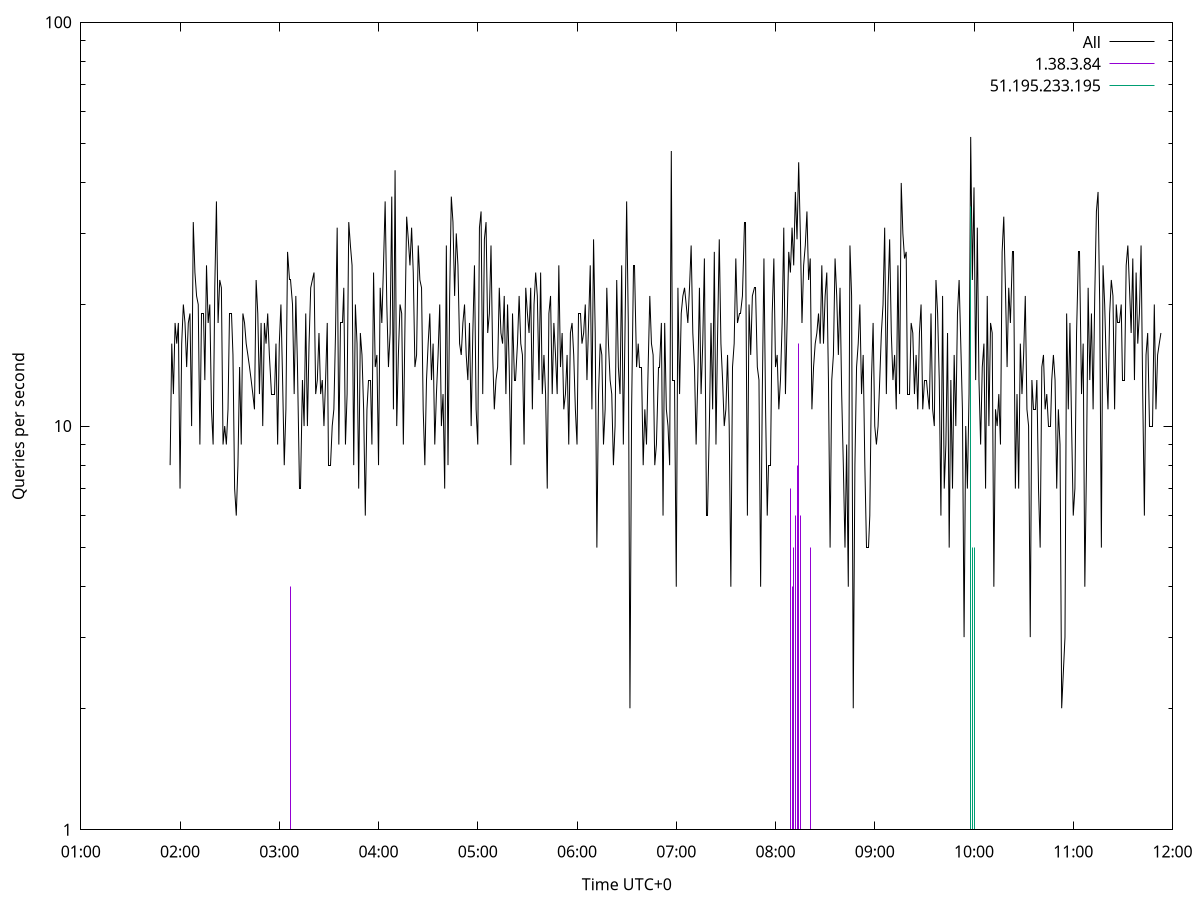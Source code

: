 set terminal pngcairo size 1024,768
set output 'Sun Jan  7 22:01:54 2024.png'
set ylabel 'Queries per second'
set xlabel 'Time UTC+0'
set xdata time
set timefmt "%s"
set log y
plot \
'-' using 1:2 linecolor 0 linetype 2 with lines title 'All', \
'-' using 1:2 linecolor 1 linetype 3 with impulses title "1.38.3.84", \
'-' using 1:2 linecolor 2 linetype 3 with impulses title "51.195.233.195"
1704639714 8
1704639715 16
1704639716 12
1704639717 18
1704639718 16
1704639719 18
1704639720 7
1704639721 16
1704639722 20
1704639723 18
1704639724 14
1704639725 18
1704639726 19
1704639727 10
1704639728 32
1704639729 24
1704639730 21
1704639731 20
1704639732 9
1704639733 19
1704639734 19
1704639735 13
1704639736 25
1704639737 18
1704639738 20
1704639739 11
1704639740 9
1704639741 22
1704639742 36
1704639743 18
1704639744 23
1704639745 22
1704639746 9
1704639747 10
1704639748 9
1704639749 11
1704639750 19
1704639751 19
1704639752 15
1704639753 7
1704639754 6
1704639755 8
1704639756 14
1704639757 9
1704639758 19
1704639759 18
1704639760 16
1704639761 15
1704639762 14
1704639763 13
1704639764 12
1704639765 11
1704639766 23
1704639767 19
1704639768 12
1704639769 18
1704639770 10
1704639771 18
1704639772 16
1704639773 19
1704639774 15
1704639775 12
1704639776 12
1704639777 12
1704639778 16
1704639779 9
1704639780 16
1704639781 20
1704639782 13
1704639783 8
1704639784 11
1704639785 27
1704639786 23
1704639787 23
1704639788 20
1704639789 12
1704639790 21
1704639791 14
1704639792 7
1704639793 7
1704639794 13
1704639795 10
1704639796 19
1704639797 10
1704639798 16
1704639799 22
1704639800 23
1704639801 24
1704639802 12
1704639803 13
1704639804 17
1704639805 12
1704639806 13
1704639807 10
1704639808 13
1704639809 18
1704639810 8
1704639811 8
1704639812 10
1704639813 11
1704639814 17
1704639815 31
1704639816 9
1704639817 18
1704639818 18
1704639819 22
1704639820 9
1704639821 12
1704639822 32
1704639823 28
1704639824 25
1704639825 8
1704639826 20
1704639827 16
1704639828 7
1704639829 17
1704639830 15
1704639831 11
1704639832 6
1704639833 11
1704639834 13
1704639835 13
1704639836 9
1704639837 24
1704639838 14
1704639839 15
1704639840 8
1704639841 22
1704639842 18
1704639843 25
1704639844 36
1704639845 20
1704639846 14
1704639847 17
1704639848 37
1704639849 11
1704639850 43
1704639851 10
1704639852 15
1704639853 20
1704639854 19
1704639855 9
1704639856 18
1704639857 33
1704639858 29
1704639859 25
1704639860 31
1704639861 24
1704639862 14
1704639863 15
1704639864 28
1704639865 23
1704639866 22
1704639867 11
1704639868 8
1704639869 13
1704639870 16
1704639871 19
1704639872 13
1704639873 16
1704639874 9
1704639875 12
1704639876 15
1704639877 20
1704639878 10
1704639879 12
1704639880 7
1704639881 28
1704639882 8
1704639883 21
1704639884 37
1704639885 32
1704639886 21
1704639887 30
1704639888 25
1704639889 16
1704639890 15
1704639891 18
1704639892 20
1704639893 15
1704639894 13
1704639895 18
1704639896 10
1704639897 17
1704639898 25
1704639899 11
1704639900 9
1704639901 31
1704639902 34
1704639903 12
1704639904 29
1704639905 32
1704639906 17
1704639907 19
1704639908 28
1704639909 15
1704639910 11
1704639911 13
1704639912 14
1704639913 22
1704639914 17
1704639915 16
1704639916 21
1704639917 12
1704639918 20
1704639919 14
1704639920 8
1704639921 19
1704639922 13
1704639923 13
1704639924 16
1704639925 21
1704639926 16
1704639927 15
1704639928 9
1704639929 22
1704639930 19
1704639931 17
1704639932 22
1704639933 11
1704639934 20
1704639935 24
1704639936 21
1704639937 13
1704639938 24
1704639939 12
1704639940 15
1704639941 12
1704639942 7
1704639943 19
1704639944 21
1704639945 12
1704639946 18
1704639947 15
1704639948 12
1704639949 25
1704639950 14
1704639951 17
1704639952 11
1704639953 12
1704639954 15
1704639955 9
1704639956 17
1704639957 18
1704639958 15
1704639959 11
1704639960 9
1704639961 19
1704639962 19
1704639963 16
1704639964 17
1704639965 20
1704639966 13
1704639967 18
1704639968 25
1704639969 11
1704639970 29
1704639971 17
1704639972 5
1704639973 12
1704639974 16
1704639975 15
1704639976 9
1704639977 11
1704639978 22
1704639979 16
1704639980 13
1704639981 12
1704639982 8
1704639983 10
1704639984 23
1704639985 14
1704639986 12
1704639987 25
1704639988 9
1704639989 17
1704639990 36
1704639991 18
1704639992 2
1704639993 11
1704639994 25
1704639995 25
1704639996 14
1704639997 16
1704639998 14
1704639999 14
1704640000 8
1704640001 11
1704640002 9
1704640003 14
1704640004 21
1704640005 16
1704640006 15
1704640007 8
1704640008 9
1704640009 14
1704640010 14
1704640011 18
1704640012 6
1704640013 18
1704640014 11
1704640015 10
1704640016 8
1704640017 48
1704640018 13
1704640019 13
1704640020 4
1704640021 22
1704640022 12
1704640023 19
1704640024 21
1704640025 22
1704640026 20
1704640027 18
1704640028 22
1704640029 28
1704640030 17
1704640031 14
1704640032 9
1704640033 13
1704640034 22
1704640035 12
1704640036 16
1704640037 26
1704640038 6
1704640039 6
1704640040 10
1704640041 18
1704640042 11
1704640043 27
1704640044 9
1704640045 17
1704640046 29
1704640047 16
1704640048 13
1704640049 10
1704640050 11
1704640051 15
1704640052 10
1704640053 4
1704640054 14
1704640055 16
1704640056 26
1704640057 18
1704640058 19
1704640059 19
1704640060 21
1704640061 32
1704640062 32
1704640063 6
1704640064 20
1704640065 15
1704640066 21
1704640067 22
1704640068 22
1704640069 14
1704640070 13
1704640071 4
1704640072 12
1704640073 26
1704640074 11
1704640075 6
1704640076 8
1704640077 8
1704640078 19
1704640079 26
1704640080 14
1704640081 15
1704640082 11
1704640083 13
1704640084 18
1704640085 31
1704640086 12
1704640087 18
1704640088 27
1704640089 24
1704640090 31
1704640091 25
1704640092 38
1704640093 29
1704640094 45
1704640095 30
1704640096 18
1704640097 25
1704640098 28
1704640099 34
1704640100 23
1704640101 26
1704640102 11
1704640103 14
1704640104 16
1704640105 17
1704640106 19
1704640107 16
1704640108 25
1704640109 16
1704640110 21
1704640111 24
1704640112 13
1704640113 5
1704640114 13
1704640115 15
1704640116 26
1704640117 21
1704640118 15
1704640119 22
1704640120 12
1704640121 8
1704640122 5
1704640123 9
1704640124 4
1704640125 28
1704640126 21
1704640127 2
1704640128 8
1704640129 14
1704640130 16
1704640131 20
1704640132 12
1704640133 15
1704640134 8
1704640135 5
1704640136 5
1704640137 6
1704640138 13
1704640139 18
1704640140 10
1704640141 9
1704640142 10
1704640143 13
1704640144 17
1704640145 20
1704640146 31
1704640147 12
1704640148 21
1704640149 29
1704640150 17
1704640151 13
1704640152 15
1704640153 11
1704640154 25
1704640155 12
1704640156 40
1704640157 30
1704640158 26
1704640159 27
1704640160 12
1704640161 12
1704640162 18
1704640163 17
1704640164 12
1704640165 15
1704640166 11
1704640167 17
1704640168 20
1704640169 11
1704640170 13
1704640171 13
1704640172 12
1704640173 11
1704640174 19
1704640175 11
1704640176 10
1704640177 23
1704640178 19
1704640179 13
1704640180 6
1704640181 21
1704640182 7
1704640183 9
1704640184 17
1704640185 5
1704640186 13
1704640187 7
1704640188 15
1704640189 10
1704640190 19
1704640191 23
1704640192 16
1704640193 11
1704640194 3
1704640195 10
1704640196 7
1704640197 12
1704640198 52
1704640199 23
1704640200 39
1704640201 13
1704640202 31
1704640203 13
1704640204 9
1704640205 14
1704640206 16
1704640207 7
1704640208 21
1704640209 10
1704640210 18
1704640211 17
1704640212 4
1704640213 11
1704640214 10
1704640215 12
1704640216 9
1704640217 27
1704640218 33
1704640219 22
1704640220 14
1704640221 22
1704640222 18
1704640223 27
1704640224 27
1704640225 7
1704640226 12
1704640227 7
1704640228 16
1704640229 12
1704640230 15
1704640231 21
1704640232 11
1704640233 10
1704640234 3
1704640235 13
1704640236 11
1704640237 11
1704640238 13
1704640239 7
1704640240 5
1704640241 14
1704640242 15
1704640243 11
1704640244 12
1704640245 10
1704640246 10
1704640247 13
1704640248 15
1704640249 13
1704640250 7
1704640251 11
1704640252 9
1704640253 2
1704640255 3
1704640256 19
1704640257 11
1704640258 18
1704640259 10
1704640260 6
1704640261 7
1704640262 17
1704640263 27
1704640264 27
1704640265 12
1704640266 16
1704640267 4
1704640268 8
1704640269 22
1704640270 13
1704640271 19
1704640272 11
1704640273 21
1704640274 34
1704640275 38
1704640276 20
1704640277 5
1704640278 25
1704640279 20
1704640280 14
1704640281 11
1704640282 19
1704640283 23
1704640284 21
1704640285 11
1704640286 20
1704640287 18
1704640288 18
1704640289 20
1704640290 13
1704640291 13
1704640292 25
1704640293 28
1704640294 22
1704640295 17
1704640296 26
1704640297 13
1704640298 24
1704640299 16
1704640300 19
1704640301 28
1704640302 12
1704640303 6
1704640304 15
1704640305 17
1704640306 10
1704640307 10
1704640308 10
1704640309 20
1704640310 11
1704640311 15
1704640312 16
1704640313 17

e
1704639780 1
1704639786 1
1704639787 4
1704640089 7
1704640090 4
1704640091 5
1704640092 6
1704640093 8
1704640094 16
1704640095 6
1704640096 1
1704640101 5
1704640198 2
1704640199 1
1704640200 1
1704640201 1

e
1704640198 35
1704640199 5
1704640200 5

e
